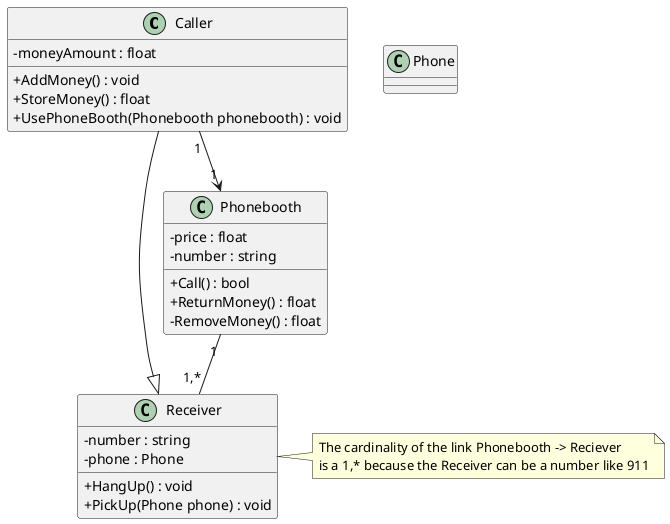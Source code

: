 @startuml
skinparam classAttributeIconSize 0
class Caller {
    - moneyAmount : float
    + AddMoney() : void
    + StoreMoney() : float
    + UsePhoneBooth(Phonebooth phonebooth) : void 

}
class Phonebooth {
    - price : float
    - number : string
    + Call() : bool
    + ReturnMoney() : float
    - RemoveMoney() : float
}


class Receiver {
    - number : string
    - phone : Phone
    + HangUp() : void
    + PickUp(Phone phone) : void
}

class Phone {

}

Caller --|> Receiver

Caller "1" --> "1" Phonebooth
Phonebooth "1" -- "1,*" Receiver

note right of Receiver
  The cardinality of the link Phonebooth -> Reciever
  is a 1,* because the Receiver can be a number like 911
end note

@enduml